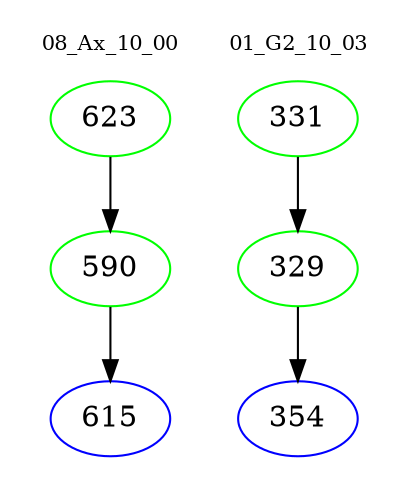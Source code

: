 digraph{
subgraph cluster_0 {
color = white
label = "08_Ax_10_00";
fontsize=10;
T0_623 [label="623", color="green"]
T0_623 -> T0_590 [color="black"]
T0_590 [label="590", color="green"]
T0_590 -> T0_615 [color="black"]
T0_615 [label="615", color="blue"]
}
subgraph cluster_1 {
color = white
label = "01_G2_10_03";
fontsize=10;
T1_331 [label="331", color="green"]
T1_331 -> T1_329 [color="black"]
T1_329 [label="329", color="green"]
T1_329 -> T1_354 [color="black"]
T1_354 [label="354", color="blue"]
}
}
